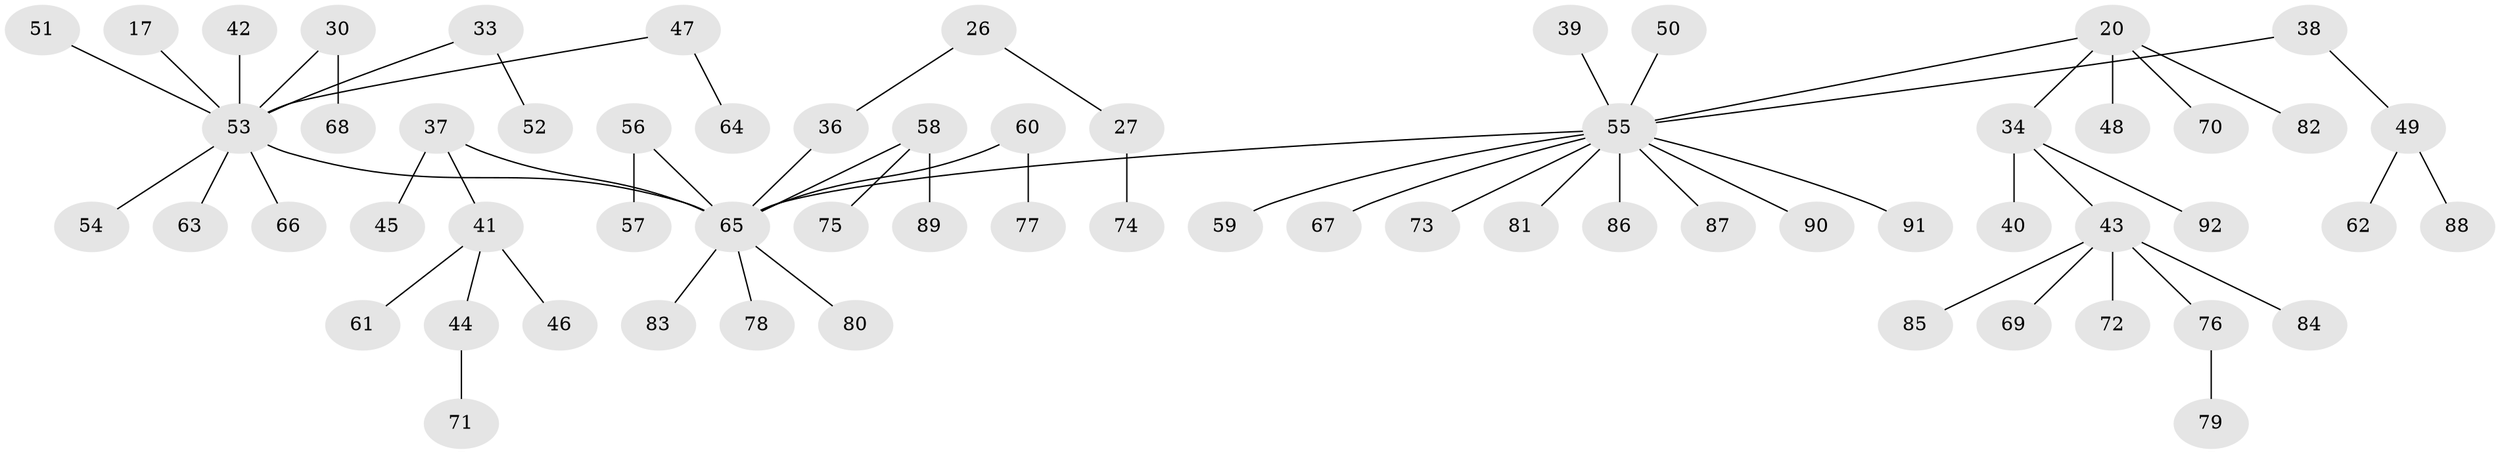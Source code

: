 // original degree distribution, {5: 0.05434782608695652, 4: 0.05434782608695652, 6: 0.021739130434782608, 2: 0.18478260869565216, 3: 0.11956521739130435, 1: 0.5543478260869565, 7: 0.010869565217391304}
// Generated by graph-tools (version 1.1) at 2025/55/03/04/25 21:55:43]
// undirected, 64 vertices, 63 edges
graph export_dot {
graph [start="1"]
  node [color=gray90,style=filled];
  17;
  20 [super="+19"];
  26 [super="+25"];
  27;
  30;
  33;
  34 [super="+6+28"];
  36 [super="+15"];
  37;
  38;
  39;
  40;
  41;
  42;
  43 [super="+11+32+12"];
  44;
  45;
  46;
  47;
  48;
  49;
  50;
  51;
  52;
  53 [super="+29+8"];
  54;
  55 [super="+14+7+31+35+16+24"];
  56;
  57;
  58;
  59;
  60 [super="+21"];
  61;
  62;
  63;
  64;
  65 [super="+4+9"];
  66;
  67;
  68;
  69;
  70;
  71;
  72;
  73;
  74;
  75;
  76;
  77;
  78;
  79;
  80;
  81;
  82;
  83;
  84;
  85;
  86;
  87;
  88;
  89;
  90;
  91;
  92;
  17 -- 53;
  20 -- 48;
  20 -- 34;
  20 -- 82;
  20 -- 70;
  20 -- 55;
  26 -- 27;
  26 -- 36;
  27 -- 74;
  30 -- 68;
  30 -- 53;
  33 -- 52;
  33 -- 53;
  34 -- 40;
  34 -- 92;
  34 -- 43;
  36 -- 65;
  37 -- 41;
  37 -- 45;
  37 -- 65;
  38 -- 49;
  38 -- 55;
  39 -- 55;
  41 -- 44;
  41 -- 46;
  41 -- 61;
  42 -- 53;
  43 -- 76;
  43 -- 84;
  43 -- 69;
  43 -- 85;
  43 -- 72;
  44 -- 71;
  47 -- 64;
  47 -- 53;
  49 -- 62;
  49 -- 88;
  50 -- 55;
  51 -- 53;
  53 -- 66;
  53 -- 63;
  53 -- 65;
  53 -- 54;
  55 -- 59;
  55 -- 81;
  55 -- 86;
  55 -- 87;
  55 -- 65;
  55 -- 73;
  55 -- 91;
  55 -- 90;
  55 -- 67;
  56 -- 57;
  56 -- 65;
  58 -- 75;
  58 -- 89;
  58 -- 65;
  60 -- 65;
  60 -- 77;
  65 -- 83;
  65 -- 78;
  65 -- 80;
  76 -- 79;
}
